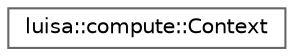 digraph "类继承关系图"
{
 // LATEX_PDF_SIZE
  bgcolor="transparent";
  edge [fontname=Helvetica,fontsize=10,labelfontname=Helvetica,labelfontsize=10];
  node [fontname=Helvetica,fontsize=10,shape=box,height=0.2,width=0.4];
  rankdir="LR";
  Node0 [id="Node000000",label="luisa::compute::Context",height=0.2,width=0.4,color="grey40", fillcolor="white", style="filled",URL="$classluisa_1_1compute_1_1_context.html",tooltip=" "];
}
